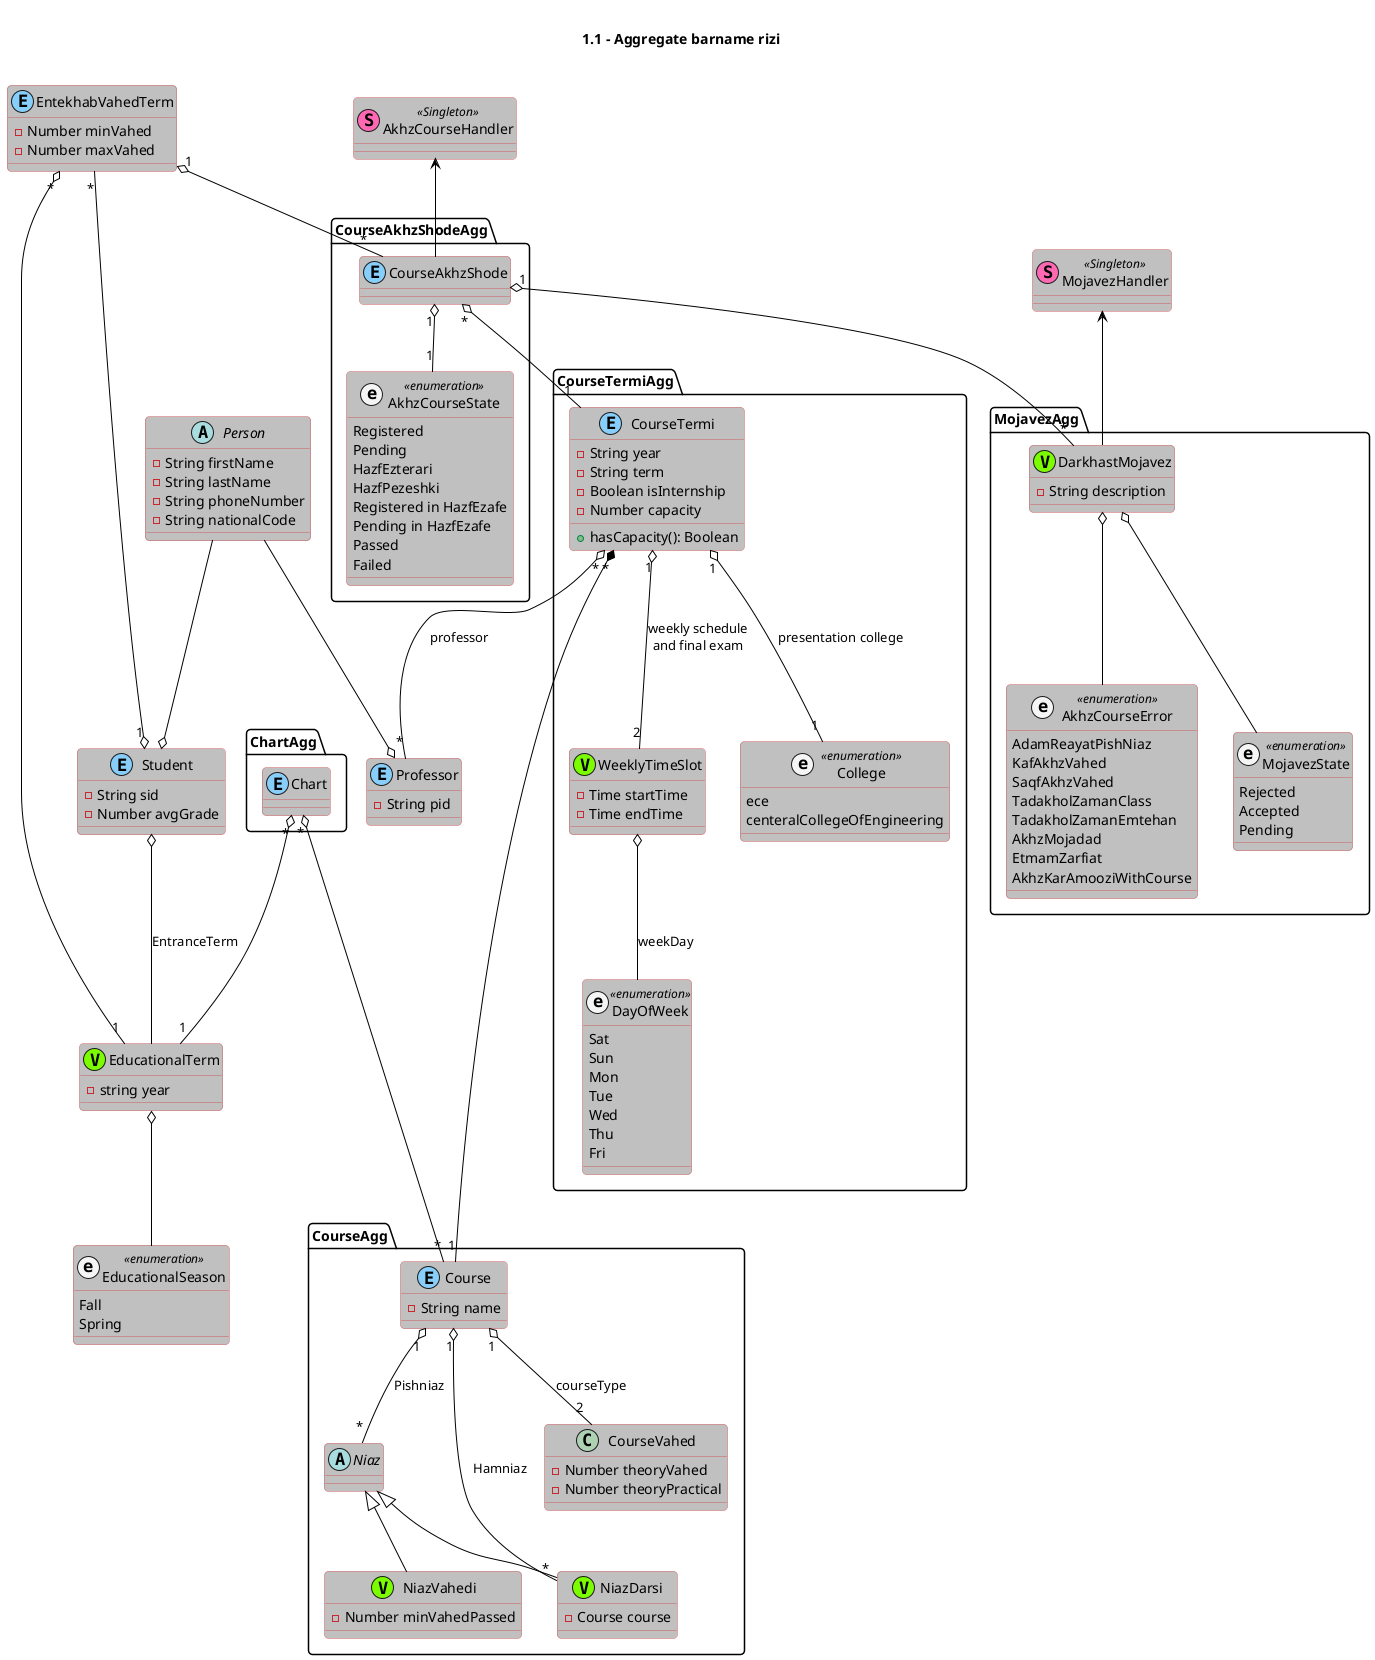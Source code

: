 @startuml

skinparam roundcorner 8

skinparam class {
	BackgroundColor #C0C0C0
	ArrowColor black
	BorderColor IndianRed
}

skinparam stereotypeCBackgroundColor gold
skinparam stereotypeIBackgroundColor AntiqueWhite
skinparam stereotypeABackgroundColor yellow

title \n1.1 - Aggregate barname rizi\n

abstract class Person {
  - String firstName
  - String lastName
  - String phoneNumber
  - String nationalCode
}
Person --o Student

class Student << (E,LightSkyBlue) >> {
  - String sid
  - Number avgGrade
}


Student o-- EducationalTerm : EntranceTerm
enum EducationalSeason << (e,WhiteSmoke) enumeration>> {
  Fall
  Spring
}
class EducationalTerm << (V,LawnGreen) >> {
  - string year
}
EducationalTerm o-- EducationalSeason

Person --o Professor
class Professor << (E,LightSkyBlue) >> {
  - String pid
}

package ChartAgg {
  class Chart << (E,LightSkyBlue) >> {
  }
}
Chart "*" o-- "1" EducationalTerm
EntekhabVahedTerm "*" o-- "1" EducationalTerm

package CourseAgg {
  Chart "*" o--- "*" Course
  abstract class Niaz {
  }

  class Course << (E,LightSkyBlue) >> {
    - String name
  }
  class NiazDarsi << (V,LawnGreen) >> {
    - Course course
  } 
  Niaz <|-- NiazDarsi

  class NiazVahedi << (V,LawnGreen) >> {
    - Number minVahedPassed
  } 
  Niaz <|-- NiazVahedi
  Course "1" o-- "*" Niaz : Pishniaz
  Course "1" o-- "*" NiazDarsi : Hamniaz
  Course "1" o-- "2" CourseVahed : courseType 

  class CourseVahed {
    - Number theoryVahed
    - Number theoryPractical
  }
}

package CourseTermiAgg {
  
  class CourseTermi << (E,LightSkyBlue) >> {
    - String year
    - String term
    - Boolean isInternship
    - Number capacity
    + hasCapacity(): Boolean
  }
  CourseTermi "*" *---- "1" Course
  CourseTermi "*" o-- "*" Professor : professor
  ' CourseTermi "*" o-- "*" Student : students
  CourseTermi "1" o-- "2" WeeklyTimeSlot : weekly schedule\nand final exam
  CourseTermi "1" o-- "1" College : presentation college
  class WeeklyTimeSlot << (V,LawnGreen) >> {
    - Time startTime
    - Time endTime
  }
  WeeklyTimeSlot o-- DayOfWeek : weekDay
  enum DayOfWeek << (e,WhiteSmoke) enumeration>> {
    Sat
    Sun
    Mon
    Tue
    Wed
    Thu
    Fri
  }
  enum College << (e,WhiteSmoke) enumeration>> {
    ece
    centeralCollegeOfEngineering
  }

}


class EntekhabVahedTerm << (E,LightSkyBlue) >> {
  - Number minVahed
  - Number maxVahed
}
EntekhabVahedTerm "*" --o "1" Student

package CourseAkhzShodeAgg {
  EntekhabVahedTerm "1" o-- "*" CourseAkhzShode
  
  enum AkhzCourseState << (e,WhiteSmoke) enumeration>> {
    Registered
    Pending
    HazfEzterari
    HazfPezeshki
    Registered in HazfEzafe
    Pending in HazfEzafe
    Passed
    Failed
  }
  class CourseAkhzShode << (E,LightSkyBlue) >> {
  }
  CourseAkhzShode "*" o-- "1" CourseTermi
  CourseAkhzShode "1" o-- "1" AkhzCourseState
}
AkhzCourseHandler <-- CourseAkhzShode
class AkhzCourseHandler << (S,HotPink) Singleton >> {
}



class MojavezHandler << (S,HotPink) Singleton >> {
}



package MojavezAgg {
  MojavezHandler <-- DarkhastMojavez
  ' MojavezHandler <-- AkhzCourseError
  enum AkhzCourseError << (e,WhiteSmoke) enumeration >> {
    AdamReayatPishNiaz
    KafAkhzVahed
    SaqfAkhzVahed
    TadakholZamanClass
    TadakholZamanEmtehan
    AkhzMojadad
    EtmamZarfiat
    AkhzKarAmooziWithCourse
  }

  class DarkhastMojavez << (V,LawnGreen) >> {
    - String description
  }
  DarkhastMojavez o-- AkhzCourseError
  DarkhastMojavez o-- MojavezState
  CourseAkhzShode "1" o-- "*" DarkhastMojavez
  enum MojavezState << (e,WhiteSmoke) enumeration >> {
    Rejected
    Accepted
    Pending
  }
}

@enduml
